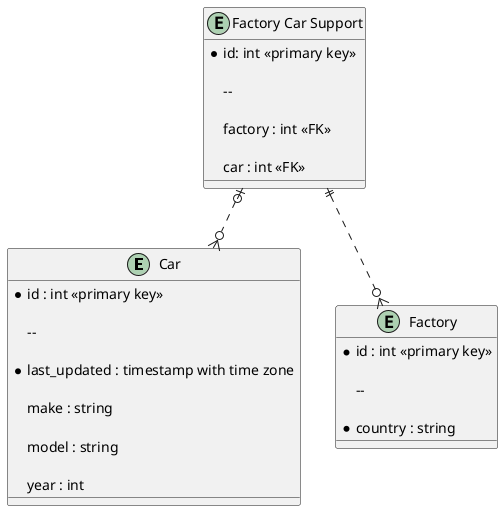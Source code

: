 @startuml esp8266
!includeurl https://gist.githubusercontent.com/anoff/c531251183cf9590b0f86ac85d5bc353/raw/fancy.plantuml
start
@startuml


entity "Car" as car {

  *id : int <<primary key>>

  --

  *last_updated : timestamp with time zone

  make : string

  model : string

  year : int

}


entity "Factory" as factory {

  *id : int <<primary key>>

  --

  *country : string

}


entity "Factory Car Support" as factoryCarSupport {

  *id: int <<primary key>>

  --

  factory : int <<FK>>

  car : int <<FK>>

}


factoryCarSupport ||..o{ factory

factoryCarSupport |o..o{ car


@enduml
end
@enduml
